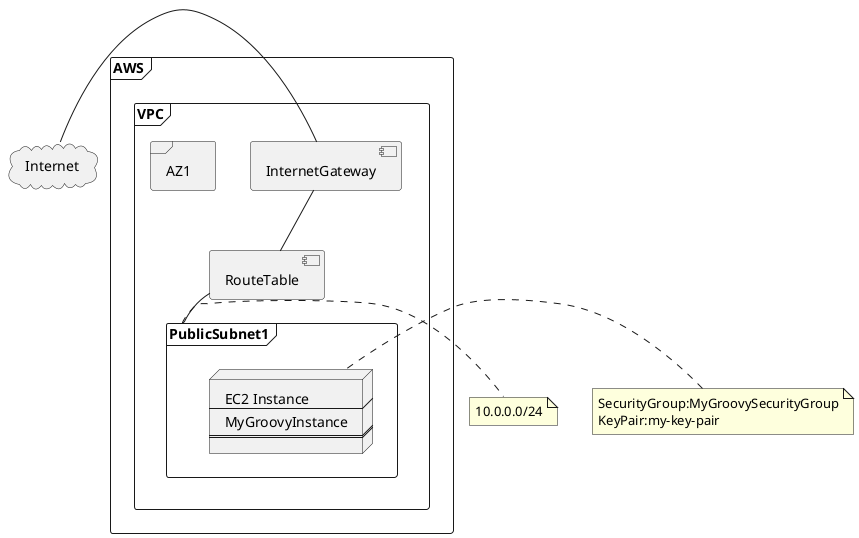 @startuml
cloud Internet
frame "AWS" {
frame "VPC" {
    Internet - [InternetGateway]
    [InternetGateway] -- [RouteTable]
    [RouteTable] -- PublicSubnet1
    frame "AZ1" {
      frame "PublicSubnet1" {
        node ec2 [
        EC2 Instance
        ----
        MyGroovyInstance
        ====
        ]
      }
    }
}
}
note right of PublicSubnet1
  10.0.0.0/24
end note
note left of ec2
  SecurityGroup:MyGroovySecurityGroup
  KeyPair:my-key-pair
end note
@enduml